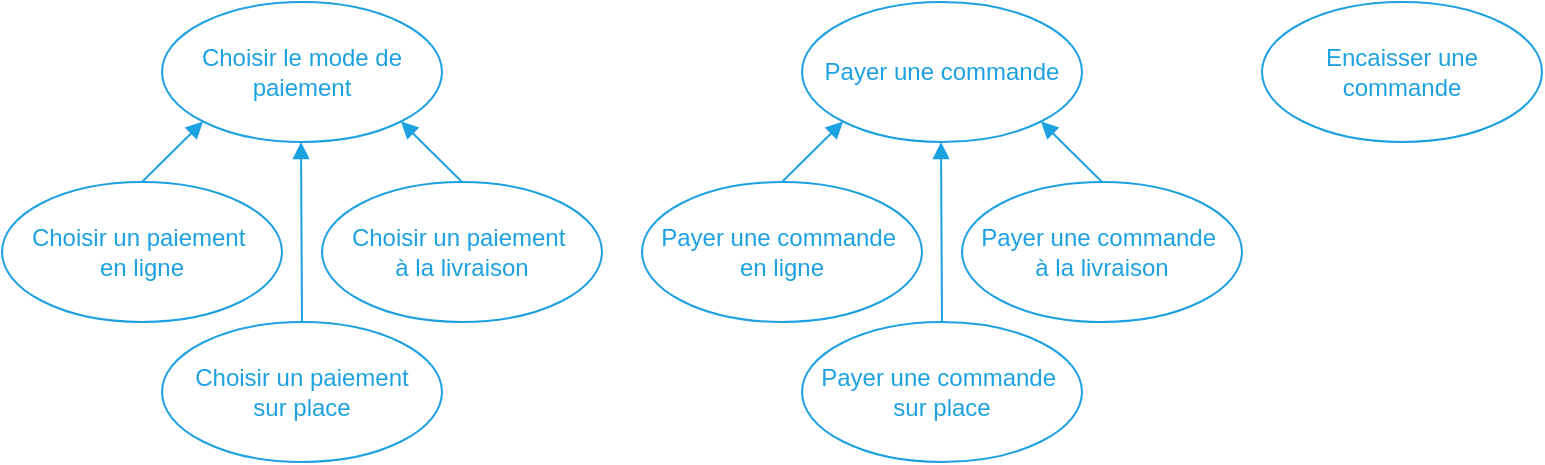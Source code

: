 <mxfile>
    <diagram id="S3KQ6_6wW9h8_aYrXfJG" name="Page-1">
        <mxGraphModel dx="706" dy="735" grid="1" gridSize="10" guides="1" tooltips="1" connect="1" arrows="1" fold="1" page="1" pageScale="1" pageWidth="827" pageHeight="1169" math="0" shadow="0">
            <root>
                <mxCell id="0"/>
                <mxCell id="1" parent="0"/>
                <mxCell id="27" value="&lt;font color=&quot;#1da1e1&quot;&gt;Encaisser une commande&lt;/font&gt;" style="ellipse;whiteSpace=wrap;html=1;fillColor=none;strokeColor=#1DA1E1;" vertex="1" parent="1">
                    <mxGeometry x="640" y="10" width="140" height="70" as="geometry"/>
                </mxCell>
                <mxCell id="28" value="" style="group" vertex="1" connectable="0" parent="1">
                    <mxGeometry x="330" y="10" width="300" height="230" as="geometry"/>
                </mxCell>
                <mxCell id="19" value="&lt;span style=&quot;color: rgb(29 , 161 , 225)&quot;&gt;Payer une commande&amp;nbsp;&lt;/span&gt;&lt;br style=&quot;color: rgb(29 , 161 , 225)&quot;&gt;&lt;span style=&quot;color: rgb(29 , 161 , 225)&quot;&gt;en ligne&lt;/span&gt;" style="ellipse;whiteSpace=wrap;html=1;fillColor=none;strokeColor=#1DA1E1;" vertex="1" parent="28">
                    <mxGeometry y="90" width="140" height="70" as="geometry"/>
                </mxCell>
                <mxCell id="21" value="&lt;span style=&quot;color: rgb(29 , 161 , 225)&quot;&gt;Payer une commande&amp;nbsp;&lt;/span&gt;&lt;br style=&quot;color: rgb(29 , 161 , 225)&quot;&gt;&lt;span style=&quot;color: rgb(29 , 161 , 225)&quot;&gt;à la livraison&lt;/span&gt;" style="ellipse;whiteSpace=wrap;html=1;fillColor=none;strokeColor=#1DA1E1;" vertex="1" parent="28">
                    <mxGeometry x="160" y="90" width="140" height="70" as="geometry"/>
                </mxCell>
                <mxCell id="22" style="rounded=0;orthogonalLoop=1;jettySize=auto;html=1;endArrow=block;endFill=1;strokeColor=#1DA1E1;exitX=0.5;exitY=0;exitDx=0;exitDy=0;" edge="1" source="23" parent="28">
                    <mxGeometry as="geometry">
                        <mxPoint x="149.5" y="70" as="targetPoint"/>
                        <mxPoint x="149.5" y="100" as="sourcePoint"/>
                    </mxGeometry>
                </mxCell>
                <mxCell id="23" value="&lt;span style=&quot;color: rgb(29 , 161 , 225)&quot;&gt;Payer une commande&amp;nbsp;&lt;/span&gt;&lt;br style=&quot;color: rgb(29 , 161 , 225)&quot;&gt;&lt;span style=&quot;color: rgb(29 , 161 , 225)&quot;&gt;sur place&lt;/span&gt;" style="ellipse;whiteSpace=wrap;html=1;fillColor=none;strokeColor=#1DA1E1;" vertex="1" parent="28">
                    <mxGeometry x="80" y="160" width="140" height="70" as="geometry"/>
                </mxCell>
                <mxCell id="24" value="&lt;font color=&quot;#1da1e1&quot;&gt;Payer une commande&lt;/font&gt;" style="ellipse;whiteSpace=wrap;html=1;fillColor=none;strokeColor=#1DA1E1;" vertex="1" parent="28">
                    <mxGeometry x="80" width="140" height="70" as="geometry"/>
                </mxCell>
                <mxCell id="18" style="edgeStyle=none;rounded=0;orthogonalLoop=1;jettySize=auto;html=1;exitX=0.5;exitY=0;exitDx=0;exitDy=0;entryX=0;entryY=1;entryDx=0;entryDy=0;endArrow=block;endFill=1;strokeColor=#1DA1E1;" edge="1" source="19" target="24" parent="28">
                    <mxGeometry relative="1" as="geometry"/>
                </mxCell>
                <mxCell id="20" style="edgeStyle=none;rounded=0;orthogonalLoop=1;jettySize=auto;html=1;exitX=0.5;exitY=0;exitDx=0;exitDy=0;entryX=1;entryY=1;entryDx=0;entryDy=0;endArrow=block;endFill=1;strokeColor=#1DA1E1;" edge="1" source="21" target="24" parent="28">
                    <mxGeometry relative="1" as="geometry"/>
                </mxCell>
                <mxCell id="34" value="" style="group" vertex="1" connectable="0" parent="1">
                    <mxGeometry x="10" y="10" width="300" height="230" as="geometry"/>
                </mxCell>
                <mxCell id="35" style="rounded=0;orthogonalLoop=1;jettySize=auto;html=1;endArrow=block;endFill=1;strokeColor=#1DA1E1;exitX=0.5;exitY=0;exitDx=0;exitDy=0;" edge="1" parent="34" source="40">
                    <mxGeometry as="geometry">
                        <mxPoint x="149.5" y="70" as="targetPoint"/>
                        <mxPoint x="149.5" y="100" as="sourcePoint"/>
                    </mxGeometry>
                </mxCell>
                <mxCell id="36" value="" style="group" vertex="1" connectable="0" parent="34">
                    <mxGeometry width="300" height="230" as="geometry"/>
                </mxCell>
                <mxCell id="37" value="&lt;font color=&quot;#1da1e1&quot;&gt;Choisir le mode de paiement&lt;/font&gt;" style="ellipse;whiteSpace=wrap;html=1;fillColor=none;strokeColor=#1DA1E1;" vertex="1" parent="36">
                    <mxGeometry x="80" width="140" height="70" as="geometry"/>
                </mxCell>
                <mxCell id="38" value="&lt;span style=&quot;color: rgb(29 , 161 , 225)&quot;&gt;Choisir un paiement&amp;nbsp;&lt;/span&gt;&lt;br style=&quot;color: rgb(29 , 161 , 225)&quot;&gt;&lt;span style=&quot;color: rgb(29 , 161 , 225)&quot;&gt;en ligne&lt;/span&gt;" style="ellipse;whiteSpace=wrap;html=1;fillColor=none;strokeColor=#1DA1E1;" vertex="1" parent="36">
                    <mxGeometry y="90" width="140" height="70" as="geometry"/>
                </mxCell>
                <mxCell id="39" value="&lt;span style=&quot;color: rgb(29 , 161 , 225)&quot;&gt;Choisir un paiement&amp;nbsp;&lt;/span&gt;&lt;br style=&quot;color: rgb(29 , 161 , 225)&quot;&gt;&lt;span style=&quot;color: rgb(29 , 161 , 225)&quot;&gt;à la livraison&lt;/span&gt;" style="ellipse;whiteSpace=wrap;html=1;fillColor=none;strokeColor=#1DA1E1;" vertex="1" parent="36">
                    <mxGeometry x="160" y="90" width="140" height="70" as="geometry"/>
                </mxCell>
                <mxCell id="40" value="&lt;span style=&quot;color: rgb(29 , 161 , 225)&quot;&gt;Choisir un paiement&lt;/span&gt;&lt;br style=&quot;color: rgb(29 , 161 , 225)&quot;&gt;&lt;span style=&quot;color: rgb(29 , 161 , 225)&quot;&gt;sur place&lt;/span&gt;" style="ellipse;whiteSpace=wrap;html=1;fillColor=none;strokeColor=#1DA1E1;" vertex="1" parent="36">
                    <mxGeometry x="80" y="160" width="140" height="70" as="geometry"/>
                </mxCell>
                <mxCell id="41" style="edgeStyle=none;rounded=0;orthogonalLoop=1;jettySize=auto;html=1;exitX=0.5;exitY=0;exitDx=0;exitDy=0;entryX=0;entryY=1;entryDx=0;entryDy=0;endArrow=block;endFill=1;strokeColor=#1DA1E1;" edge="1" parent="36" source="38" target="37">
                    <mxGeometry relative="1" as="geometry"/>
                </mxCell>
                <mxCell id="42" style="edgeStyle=none;rounded=0;orthogonalLoop=1;jettySize=auto;html=1;exitX=0.5;exitY=0;exitDx=0;exitDy=0;entryX=1;entryY=1;entryDx=0;entryDy=0;endArrow=block;endFill=1;strokeColor=#1DA1E1;" edge="1" parent="36" source="39" target="37">
                    <mxGeometry relative="1" as="geometry"/>
                </mxCell>
            </root>
        </mxGraphModel>
    </diagram>
</mxfile>